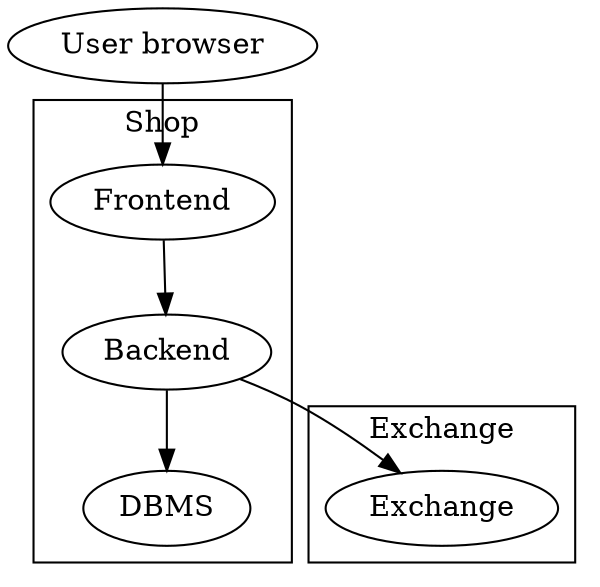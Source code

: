 digraph G {

  user[label="User browser"];
  subgraph cluster_0 {
    Frontend;
    Backend;
    DBMS;
    label="Shop";
  }
  subgraph cluster_1 {
    Exchange;
    label="Exchange";
  }
  user->Frontend;
  Frontend->Backend;
  Backend->DBMS;
  Backend->Exchange;
}
